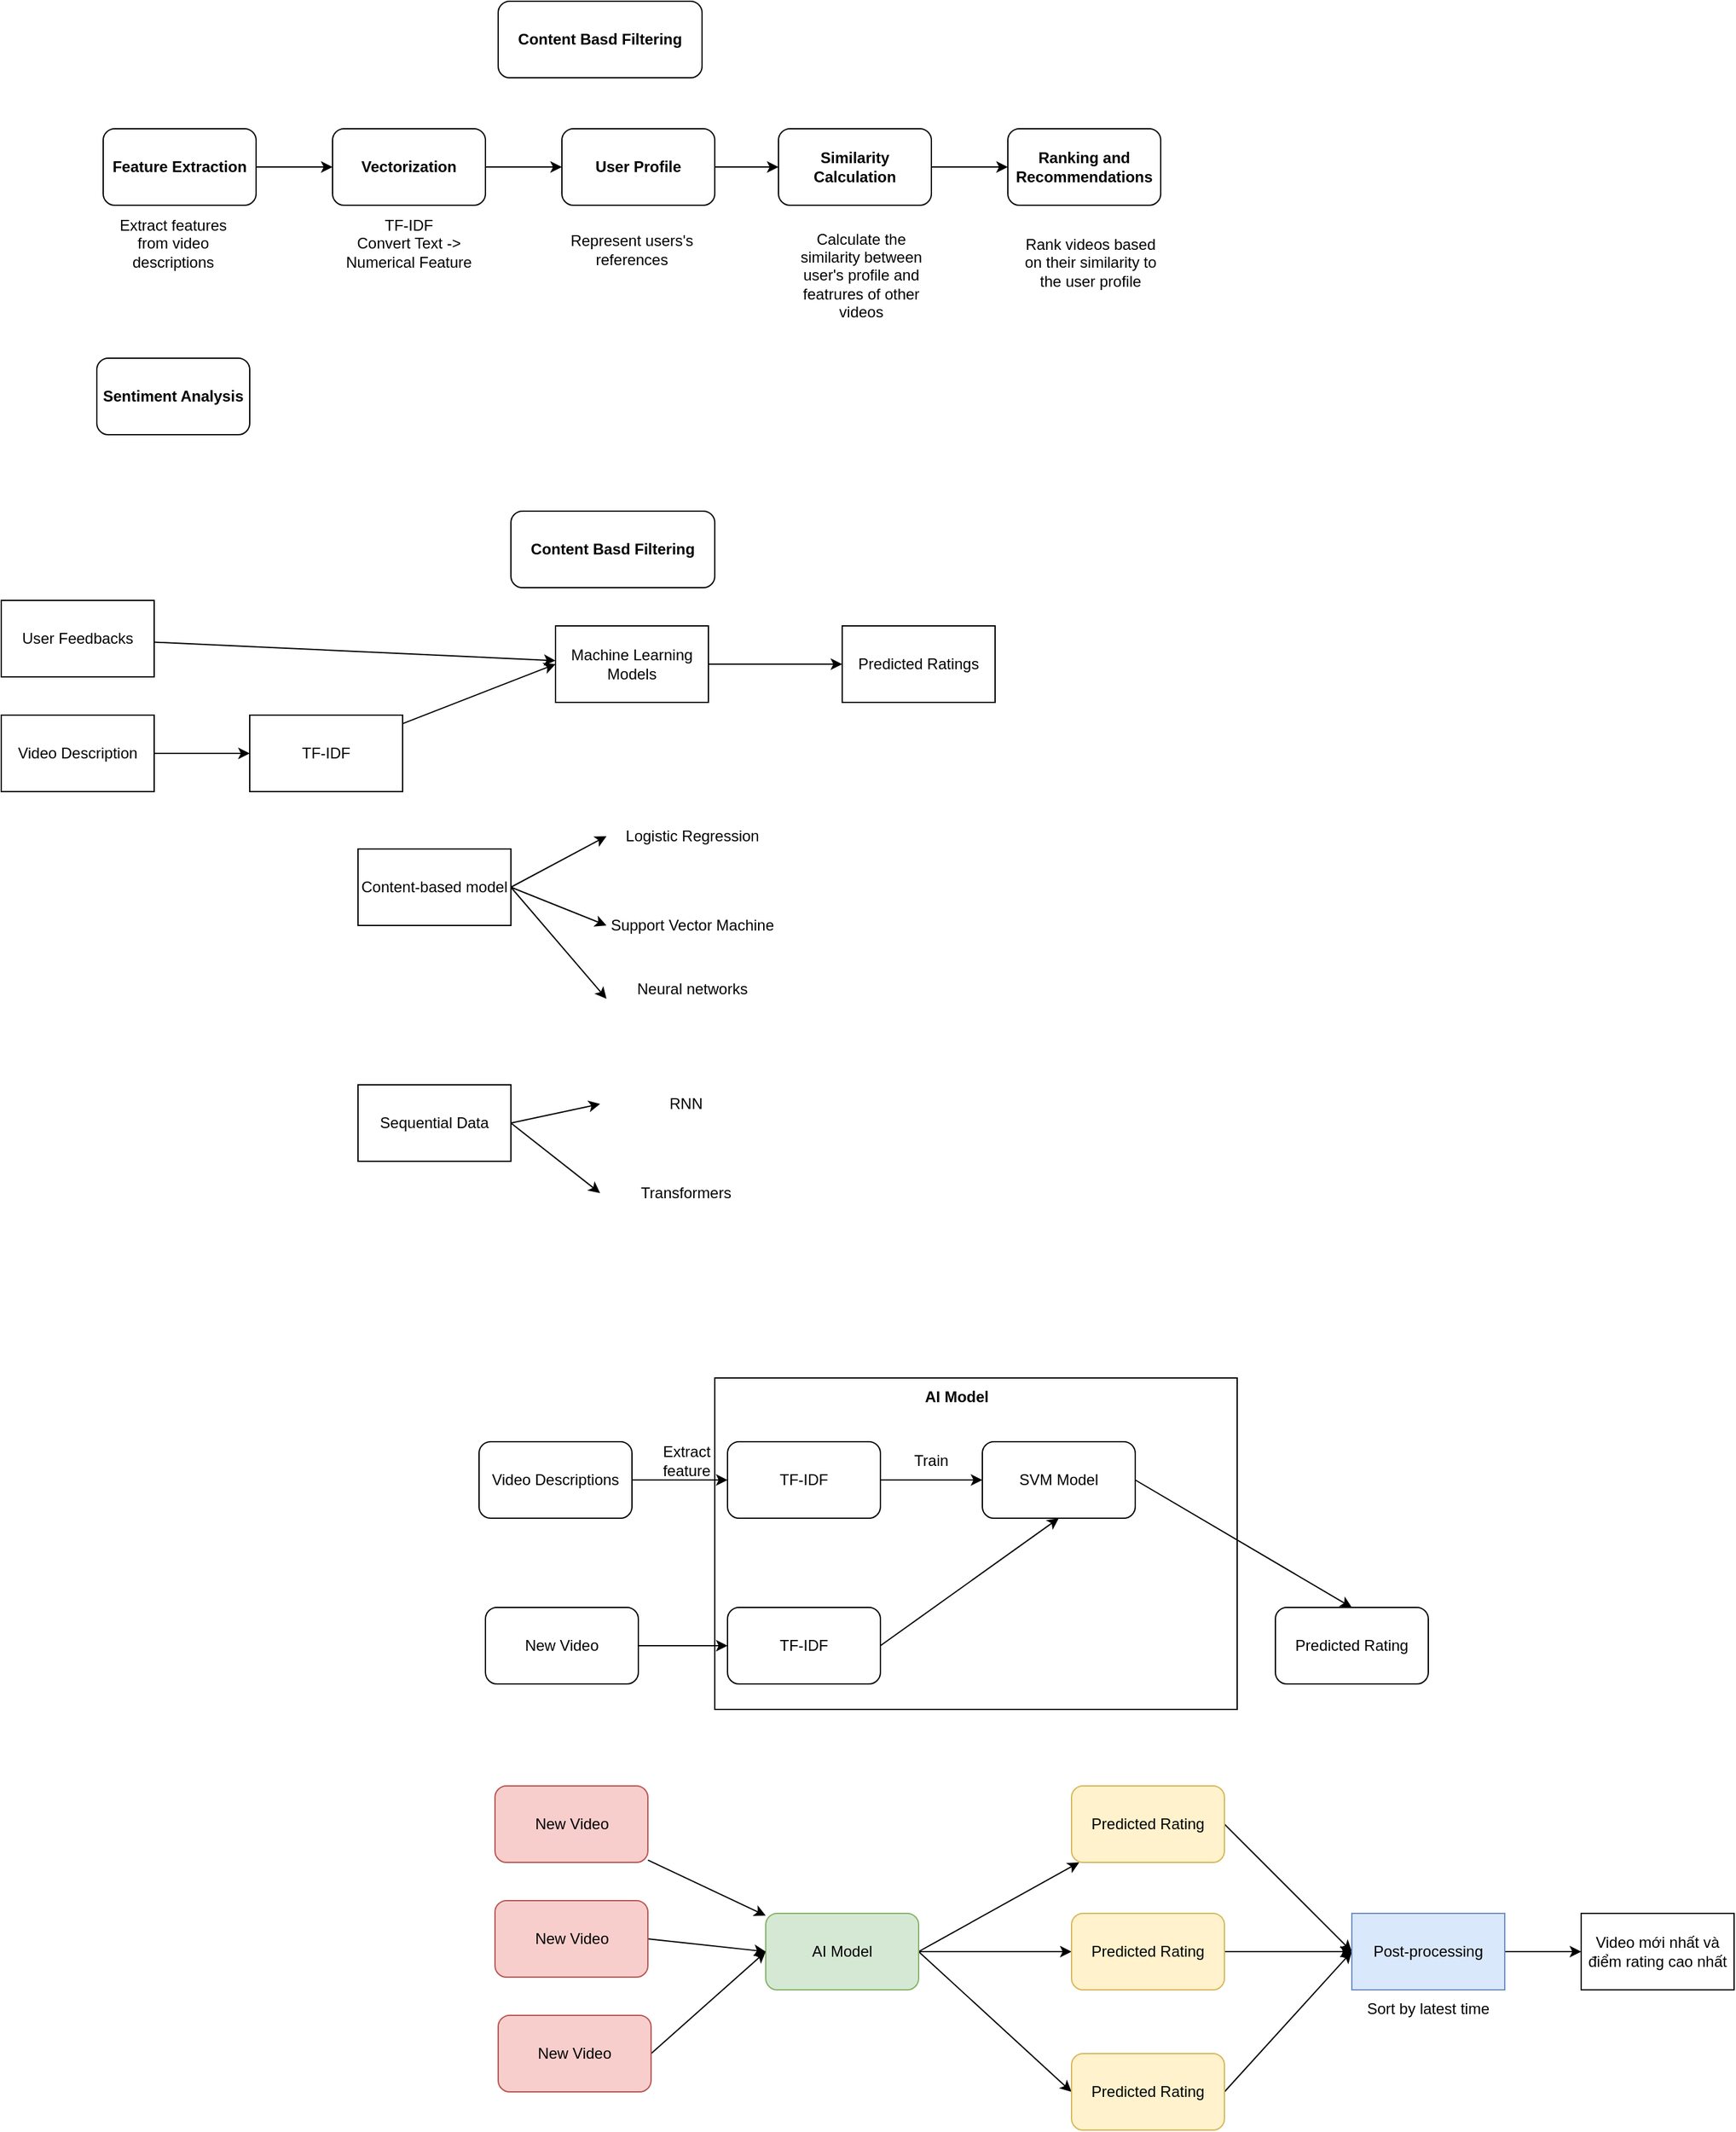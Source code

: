 <mxfile>
    <diagram id="rIltyM2ojFSYOO3tHsrA" name="Page-1">
        <mxGraphModel dx="1242" dy="1076" grid="1" gridSize="10" guides="1" tooltips="1" connect="1" arrows="1" fold="1" page="1" pageScale="1" pageWidth="850" pageHeight="1100" math="0" shadow="0">
            <root>
                <mxCell id="0"/>
                <mxCell id="1" parent="0"/>
                <mxCell id="68" value="" style="rounded=0;whiteSpace=wrap;html=1;" vertex="1" parent="1">
                    <mxGeometry x="790" y="1440" width="410" height="260" as="geometry"/>
                </mxCell>
                <mxCell id="2" value="Content Basd Filtering" style="rounded=1;whiteSpace=wrap;html=1;fontStyle=1" parent="1" vertex="1">
                    <mxGeometry x="620" y="360" width="160" height="60" as="geometry"/>
                </mxCell>
                <mxCell id="13" value="" style="edgeStyle=none;html=1;" parent="1" source="7" target="8" edge="1">
                    <mxGeometry relative="1" as="geometry"/>
                </mxCell>
                <mxCell id="7" value="Feature Extraction" style="rounded=1;whiteSpace=wrap;html=1;fontStyle=1" parent="1" vertex="1">
                    <mxGeometry x="310" y="460" width="120" height="60" as="geometry"/>
                </mxCell>
                <mxCell id="20" value="" style="edgeStyle=none;html=1;" parent="1" source="8" target="10" edge="1">
                    <mxGeometry relative="1" as="geometry"/>
                </mxCell>
                <mxCell id="8" value="Vectorization" style="rounded=1;whiteSpace=wrap;html=1;fontStyle=1" parent="1" vertex="1">
                    <mxGeometry x="490" y="460" width="120" height="60" as="geometry"/>
                </mxCell>
                <mxCell id="16" value="" style="edgeStyle=none;html=1;" parent="1" source="10" target="11" edge="1">
                    <mxGeometry relative="1" as="geometry"/>
                </mxCell>
                <mxCell id="10" value="User Profile" style="rounded=1;whiteSpace=wrap;html=1;fontStyle=1" parent="1" vertex="1">
                    <mxGeometry x="670" y="460" width="120" height="60" as="geometry"/>
                </mxCell>
                <mxCell id="17" value="" style="edgeStyle=none;html=1;" parent="1" source="11" target="12" edge="1">
                    <mxGeometry relative="1" as="geometry"/>
                </mxCell>
                <mxCell id="11" value="Similarity Calculation" style="rounded=1;whiteSpace=wrap;html=1;fontStyle=1" parent="1" vertex="1">
                    <mxGeometry x="840" y="460" width="120" height="60" as="geometry"/>
                </mxCell>
                <mxCell id="12" value="Ranking and Recommendations" style="rounded=1;whiteSpace=wrap;html=1;fontStyle=1" parent="1" vertex="1">
                    <mxGeometry x="1020" y="460" width="120" height="60" as="geometry"/>
                </mxCell>
                <mxCell id="18" value="Extract features from video descriptions" style="text;html=1;strokeColor=none;fillColor=none;align=center;verticalAlign=middle;whiteSpace=wrap;rounded=0;" parent="1" vertex="1">
                    <mxGeometry x="310" y="535" width="110" height="30" as="geometry"/>
                </mxCell>
                <mxCell id="19" value="TF-IDF&lt;br&gt;Convert Text -&amp;gt; Numerical Feature" style="text;html=1;strokeColor=none;fillColor=none;align=center;verticalAlign=middle;whiteSpace=wrap;rounded=0;" parent="1" vertex="1">
                    <mxGeometry x="495" y="535" width="110" height="30" as="geometry"/>
                </mxCell>
                <mxCell id="21" value="Represent users's references" style="text;html=1;strokeColor=none;fillColor=none;align=center;verticalAlign=middle;whiteSpace=wrap;rounded=0;" parent="1" vertex="1">
                    <mxGeometry x="670" y="540" width="110" height="30" as="geometry"/>
                </mxCell>
                <mxCell id="22" value="Calculate the similarity between user's profile and featrures of other videos" style="text;html=1;strokeColor=none;fillColor=none;align=center;verticalAlign=middle;whiteSpace=wrap;rounded=0;" parent="1" vertex="1">
                    <mxGeometry x="850" y="560" width="110" height="30" as="geometry"/>
                </mxCell>
                <mxCell id="23" value="Rank videos based on their similarity to the user profile" style="text;html=1;strokeColor=none;fillColor=none;align=center;verticalAlign=middle;whiteSpace=wrap;rounded=0;" parent="1" vertex="1">
                    <mxGeometry x="1030" y="550" width="110" height="30" as="geometry"/>
                </mxCell>
                <mxCell id="24" value="Sentiment Analysis" style="rounded=1;whiteSpace=wrap;html=1;fontStyle=1" parent="1" vertex="1">
                    <mxGeometry x="305" y="640" width="120" height="60" as="geometry"/>
                </mxCell>
                <mxCell id="32" style="edgeStyle=none;html=1;" parent="1" source="25" target="29" edge="1">
                    <mxGeometry relative="1" as="geometry"/>
                </mxCell>
                <mxCell id="25" value="User Feedbacks" style="rounded=0;whiteSpace=wrap;html=1;" parent="1" vertex="1">
                    <mxGeometry x="230" y="830" width="120" height="60" as="geometry"/>
                </mxCell>
                <mxCell id="30" value="" style="edgeStyle=none;html=1;" parent="1" source="26" target="27" edge="1">
                    <mxGeometry relative="1" as="geometry"/>
                </mxCell>
                <mxCell id="26" value="Video Description" style="rounded=0;whiteSpace=wrap;html=1;" parent="1" vertex="1">
                    <mxGeometry x="230" y="920" width="120" height="60" as="geometry"/>
                </mxCell>
                <mxCell id="31" style="edgeStyle=none;html=1;entryX=0;entryY=0.5;entryDx=0;entryDy=0;" parent="1" source="27" target="29" edge="1">
                    <mxGeometry relative="1" as="geometry"/>
                </mxCell>
                <mxCell id="27" value="TF-IDF" style="rounded=0;whiteSpace=wrap;html=1;" parent="1" vertex="1">
                    <mxGeometry x="425" y="920" width="120" height="60" as="geometry"/>
                </mxCell>
                <mxCell id="36" value="" style="edgeStyle=none;html=1;" parent="1" source="29" target="35" edge="1">
                    <mxGeometry relative="1" as="geometry"/>
                </mxCell>
                <mxCell id="29" value="Machine Learning Models" style="rounded=0;whiteSpace=wrap;html=1;" parent="1" vertex="1">
                    <mxGeometry x="665" y="850" width="120" height="60" as="geometry"/>
                </mxCell>
                <mxCell id="34" value="Content Basd Filtering" style="rounded=1;whiteSpace=wrap;html=1;fontStyle=1" parent="1" vertex="1">
                    <mxGeometry x="630" y="760" width="160" height="60" as="geometry"/>
                </mxCell>
                <mxCell id="35" value="Predicted Ratings" style="rounded=0;whiteSpace=wrap;html=1;" parent="1" vertex="1">
                    <mxGeometry x="890" y="850" width="120" height="60" as="geometry"/>
                </mxCell>
                <mxCell id="37" value="Logistic Regression" style="text;html=1;strokeColor=none;fillColor=none;align=center;verticalAlign=middle;whiteSpace=wrap;rounded=0;" parent="1" vertex="1">
                    <mxGeometry x="705" y="1000" width="135" height="30" as="geometry"/>
                </mxCell>
                <mxCell id="38" value="Support Vector Machine" style="text;html=1;strokeColor=none;fillColor=none;align=center;verticalAlign=middle;whiteSpace=wrap;rounded=0;" parent="1" vertex="1">
                    <mxGeometry x="705" y="1070" width="135" height="30" as="geometry"/>
                </mxCell>
                <mxCell id="39" value="Neural networks" style="text;html=1;strokeColor=none;fillColor=none;align=center;verticalAlign=middle;whiteSpace=wrap;rounded=0;" parent="1" vertex="1">
                    <mxGeometry x="705" y="1120" width="135" height="30" as="geometry"/>
                </mxCell>
                <mxCell id="41" style="edgeStyle=none;html=1;entryX=0;entryY=0.5;entryDx=0;entryDy=0;exitX=1;exitY=0.5;exitDx=0;exitDy=0;" parent="1" source="40" target="37" edge="1">
                    <mxGeometry relative="1" as="geometry"/>
                </mxCell>
                <mxCell id="43" style="edgeStyle=none;html=1;entryX=0;entryY=0.5;entryDx=0;entryDy=0;exitX=1;exitY=0.5;exitDx=0;exitDy=0;" parent="1" source="40" target="38" edge="1">
                    <mxGeometry relative="1" as="geometry"/>
                </mxCell>
                <mxCell id="44" style="edgeStyle=none;html=1;entryX=0;entryY=0.75;entryDx=0;entryDy=0;exitX=1;exitY=0.5;exitDx=0;exitDy=0;" parent="1" source="40" target="39" edge="1">
                    <mxGeometry relative="1" as="geometry"/>
                </mxCell>
                <mxCell id="40" value="Content-based model" style="rounded=0;whiteSpace=wrap;html=1;" parent="1" vertex="1">
                    <mxGeometry x="510" y="1025" width="120" height="60" as="geometry"/>
                </mxCell>
                <mxCell id="47" style="edgeStyle=none;html=1;entryX=0;entryY=0.5;entryDx=0;entryDy=0;" parent="1" target="46" edge="1">
                    <mxGeometry relative="1" as="geometry">
                        <mxPoint x="630" y="1240" as="sourcePoint"/>
                    </mxGeometry>
                </mxCell>
                <mxCell id="49" style="edgeStyle=none;html=1;entryX=0;entryY=0.5;entryDx=0;entryDy=0;exitX=1;exitY=0.5;exitDx=0;exitDy=0;" parent="1" source="45" target="48" edge="1">
                    <mxGeometry relative="1" as="geometry"/>
                </mxCell>
                <mxCell id="45" value="Sequential Data" style="rounded=0;whiteSpace=wrap;html=1;" parent="1" vertex="1">
                    <mxGeometry x="510" y="1210" width="120" height="60" as="geometry"/>
                </mxCell>
                <mxCell id="46" value="RNN" style="text;html=1;strokeColor=none;fillColor=none;align=center;verticalAlign=middle;whiteSpace=wrap;rounded=0;" parent="1" vertex="1">
                    <mxGeometry x="700" y="1210" width="135" height="30" as="geometry"/>
                </mxCell>
                <mxCell id="48" value="Transformers" style="text;html=1;strokeColor=none;fillColor=none;align=center;verticalAlign=middle;whiteSpace=wrap;rounded=0;" parent="1" vertex="1">
                    <mxGeometry x="700" y="1280" width="135" height="30" as="geometry"/>
                </mxCell>
                <mxCell id="52" value="" style="edgeStyle=none;html=1;" edge="1" parent="1" source="50" target="51">
                    <mxGeometry relative="1" as="geometry"/>
                </mxCell>
                <mxCell id="50" value="Video Descriptions" style="rounded=1;whiteSpace=wrap;html=1;" parent="1" vertex="1">
                    <mxGeometry x="605" y="1490" width="120" height="60" as="geometry"/>
                </mxCell>
                <mxCell id="54" value="" style="edgeStyle=none;html=1;" edge="1" parent="1" source="51" target="53">
                    <mxGeometry relative="1" as="geometry"/>
                </mxCell>
                <mxCell id="51" value="TF-IDF" style="rounded=1;whiteSpace=wrap;html=1;" vertex="1" parent="1">
                    <mxGeometry x="800" y="1490" width="120" height="60" as="geometry"/>
                </mxCell>
                <mxCell id="62" style="edgeStyle=none;html=1;entryX=0.5;entryY=0;entryDx=0;entryDy=0;exitX=1;exitY=0.5;exitDx=0;exitDy=0;" edge="1" parent="1" source="53" target="59">
                    <mxGeometry relative="1" as="geometry"/>
                </mxCell>
                <mxCell id="53" value="SVM Model" style="rounded=1;whiteSpace=wrap;html=1;" vertex="1" parent="1">
                    <mxGeometry x="1000" y="1490" width="120" height="60" as="geometry"/>
                </mxCell>
                <mxCell id="57" value="" style="edgeStyle=none;html=1;" edge="1" parent="1" source="55" target="56">
                    <mxGeometry relative="1" as="geometry"/>
                </mxCell>
                <mxCell id="55" value="New Video" style="rounded=1;whiteSpace=wrap;html=1;" vertex="1" parent="1">
                    <mxGeometry x="610" y="1620" width="120" height="60" as="geometry"/>
                </mxCell>
                <mxCell id="58" style="edgeStyle=none;html=1;entryX=0.5;entryY=1;entryDx=0;entryDy=0;exitX=1;exitY=0.5;exitDx=0;exitDy=0;" edge="1" parent="1" source="56" target="53">
                    <mxGeometry relative="1" as="geometry"/>
                </mxCell>
                <mxCell id="56" value="TF-IDF" style="rounded=1;whiteSpace=wrap;html=1;" vertex="1" parent="1">
                    <mxGeometry x="800" y="1620" width="120" height="60" as="geometry"/>
                </mxCell>
                <mxCell id="59" value="Predicted Rating" style="rounded=1;whiteSpace=wrap;html=1;" vertex="1" parent="1">
                    <mxGeometry x="1230" y="1620" width="120" height="60" as="geometry"/>
                </mxCell>
                <mxCell id="60" value="Train" style="text;html=1;strokeColor=none;fillColor=none;align=center;verticalAlign=middle;whiteSpace=wrap;rounded=0;" vertex="1" parent="1">
                    <mxGeometry x="930" y="1490" width="60" height="30" as="geometry"/>
                </mxCell>
                <mxCell id="61" value="Extract feature" style="text;html=1;strokeColor=none;fillColor=none;align=center;verticalAlign=middle;whiteSpace=wrap;rounded=0;" vertex="1" parent="1">
                    <mxGeometry x="737.5" y="1490" width="60" height="30" as="geometry"/>
                </mxCell>
                <mxCell id="66" value="" style="edgeStyle=none;html=1;" edge="1" parent="1" source="63" target="64">
                    <mxGeometry relative="1" as="geometry"/>
                </mxCell>
                <mxCell id="63" value="New Video" style="rounded=1;whiteSpace=wrap;html=1;fillColor=#f8cecc;strokeColor=#b85450;" vertex="1" parent="1">
                    <mxGeometry x="617.5" y="1760" width="120" height="60" as="geometry"/>
                </mxCell>
                <mxCell id="67" value="" style="edgeStyle=none;html=1;exitX=1;exitY=0.5;exitDx=0;exitDy=0;" edge="1" parent="1" source="64" target="65">
                    <mxGeometry relative="1" as="geometry">
                        <mxPoint x="950" y="1865" as="sourcePoint"/>
                    </mxGeometry>
                </mxCell>
                <mxCell id="76" style="edgeStyle=none;html=1;" edge="1" parent="1" source="64" target="74">
                    <mxGeometry relative="1" as="geometry"/>
                </mxCell>
                <mxCell id="77" style="edgeStyle=none;html=1;entryX=0;entryY=0.5;entryDx=0;entryDy=0;exitX=1;exitY=0.5;exitDx=0;exitDy=0;" edge="1" parent="1" source="64" target="75">
                    <mxGeometry relative="1" as="geometry"/>
                </mxCell>
                <mxCell id="64" value="AI Model" style="rounded=1;whiteSpace=wrap;html=1;fillColor=#d5e8d4;strokeColor=#82b366;" vertex="1" parent="1">
                    <mxGeometry x="830" y="1860" width="120" height="60" as="geometry"/>
                </mxCell>
                <mxCell id="79" style="edgeStyle=none;html=1;entryX=0;entryY=0.5;entryDx=0;entryDy=0;exitX=1;exitY=0.5;exitDx=0;exitDy=0;" edge="1" parent="1" source="65" target="78">
                    <mxGeometry relative="1" as="geometry"/>
                </mxCell>
                <mxCell id="65" value="Predicted Rating" style="rounded=1;whiteSpace=wrap;html=1;fillColor=#fff2cc;strokeColor=#d6b656;" vertex="1" parent="1">
                    <mxGeometry x="1070" y="1760" width="120" height="60" as="geometry"/>
                </mxCell>
                <mxCell id="69" value="AI Model" style="text;html=1;strokeColor=none;fillColor=none;align=center;verticalAlign=middle;whiteSpace=wrap;rounded=0;fontStyle=1" vertex="1" parent="1">
                    <mxGeometry x="950" y="1440" width="60" height="30" as="geometry"/>
                </mxCell>
                <mxCell id="72" style="edgeStyle=none;html=1;entryX=0;entryY=0.5;entryDx=0;entryDy=0;exitX=1;exitY=0.5;exitDx=0;exitDy=0;" edge="1" parent="1" source="70" target="64">
                    <mxGeometry relative="1" as="geometry"/>
                </mxCell>
                <mxCell id="70" value="New Video" style="rounded=1;whiteSpace=wrap;html=1;fillColor=#f8cecc;strokeColor=#b85450;" vertex="1" parent="1">
                    <mxGeometry x="617.5" y="1850" width="120" height="60" as="geometry"/>
                </mxCell>
                <mxCell id="73" style="edgeStyle=none;html=1;entryX=0;entryY=0.5;entryDx=0;entryDy=0;exitX=1;exitY=0.5;exitDx=0;exitDy=0;" edge="1" parent="1" source="71" target="64">
                    <mxGeometry relative="1" as="geometry"/>
                </mxCell>
                <mxCell id="71" value="New Video" style="rounded=1;whiteSpace=wrap;html=1;fillColor=#f8cecc;strokeColor=#b85450;" vertex="1" parent="1">
                    <mxGeometry x="620" y="1940" width="120" height="60" as="geometry"/>
                </mxCell>
                <mxCell id="80" style="edgeStyle=none;html=1;" edge="1" parent="1" source="74" target="78">
                    <mxGeometry relative="1" as="geometry"/>
                </mxCell>
                <mxCell id="74" value="Predicted Rating" style="rounded=1;whiteSpace=wrap;html=1;fillColor=#fff2cc;strokeColor=#d6b656;" vertex="1" parent="1">
                    <mxGeometry x="1070" y="1860" width="120" height="60" as="geometry"/>
                </mxCell>
                <mxCell id="81" style="edgeStyle=none;html=1;entryX=0;entryY=0.5;entryDx=0;entryDy=0;exitX=1;exitY=0.5;exitDx=0;exitDy=0;" edge="1" parent="1" source="75" target="78">
                    <mxGeometry relative="1" as="geometry"/>
                </mxCell>
                <mxCell id="75" value="Predicted Rating" style="rounded=1;whiteSpace=wrap;html=1;fillColor=#fff2cc;strokeColor=#d6b656;" vertex="1" parent="1">
                    <mxGeometry x="1070" y="1970" width="120" height="60" as="geometry"/>
                </mxCell>
                <mxCell id="84" value="" style="edgeStyle=none;html=1;" edge="1" parent="1" source="78" target="83">
                    <mxGeometry relative="1" as="geometry"/>
                </mxCell>
                <mxCell id="78" value="Post-processing" style="rounded=0;whiteSpace=wrap;html=1;fillColor=#dae8fc;strokeColor=#6c8ebf;" vertex="1" parent="1">
                    <mxGeometry x="1290" y="1860" width="120" height="60" as="geometry"/>
                </mxCell>
                <mxCell id="82" value="Sort by latest time" style="text;html=1;strokeColor=none;fillColor=none;align=center;verticalAlign=middle;whiteSpace=wrap;rounded=0;" vertex="1" parent="1">
                    <mxGeometry x="1295" y="1920" width="110" height="30" as="geometry"/>
                </mxCell>
                <mxCell id="83" value="Video mới nhất và điểm rating cao nhất" style="rounded=0;whiteSpace=wrap;html=1;" vertex="1" parent="1">
                    <mxGeometry x="1470" y="1860" width="120" height="60" as="geometry"/>
                </mxCell>
            </root>
        </mxGraphModel>
    </diagram>
</mxfile>